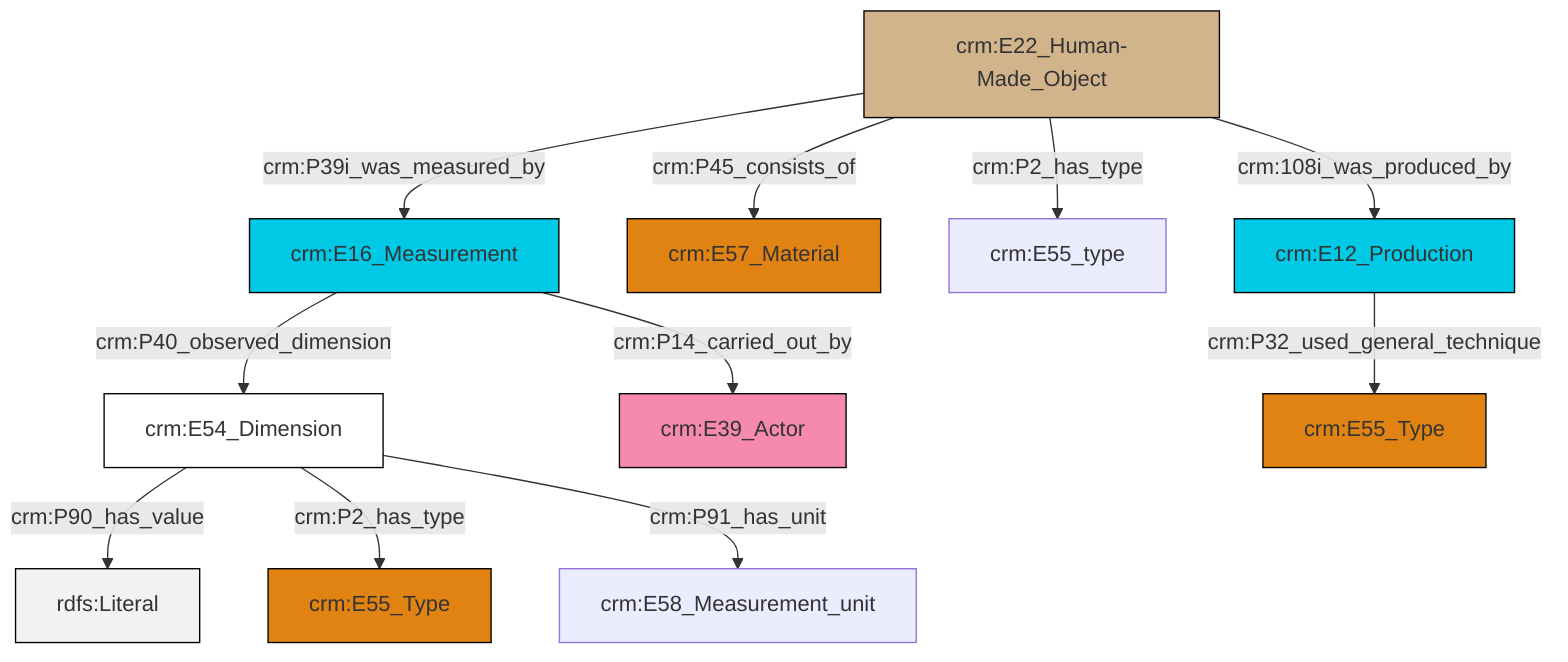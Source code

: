 graph TD
classDef Literal fill:#f2f2f2,stroke:#000000;
classDef CRM_Entity fill:#FFFFFF,stroke:#000000;
classDef Temporal_Entity fill:#00C9E6, stroke:#000000;
classDef Type fill:#E18312, stroke:#000000;
classDef Time-Span fill:#2C9C91, stroke:#000000;
classDef Appellation fill:#FFEB7F, stroke:#000000;
classDef Place fill:#008836, stroke:#000000;
classDef Persistent_Item fill:#B266B2, stroke:#000000;
classDef Conceptual_Object fill:#FFD700, stroke:#000000;
classDef Physical_Thing fill:#D2B48C, stroke:#000000;
classDef Actor fill:#f58aad, stroke:#000000;
classDef PC_Classes fill:#4ce600, stroke:#000000;
classDef Multi fill:#cccccc,stroke:#000000;

0["crm:E54_Dimension"]:::CRM_Entity -->|crm:P90_has_value| 1[rdfs:Literal]:::Literal
4["crm:E16_Measurement"]:::Temporal_Entity -->|crm:P14_carried_out_by| 2["crm:E39_Actor"]:::Actor
0["crm:E54_Dimension"]:::CRM_Entity -->|crm:P2_has_type| 8["crm:E55_Type"]:::Type
4["crm:E16_Measurement"]:::Temporal_Entity -->|crm:P40_observed_dimension| 0["crm:E54_Dimension"]:::CRM_Entity
10["crm:E22_Human-Made_Object"]:::Physical_Thing -->|crm:P45_consists_of| 11["crm:E57_Material"]:::Type
10["crm:E22_Human-Made_Object"]:::Physical_Thing -->|crm:P2_has_type| 13["crm:E55_type"]:::Default
0["crm:E54_Dimension"]:::CRM_Entity -->|crm:P91_has_unit| 14["crm:E58_Measurement_unit"]:::Default
15["crm:E12_Production"]:::Temporal_Entity -->|crm:P32_used_general_technique| 5["crm:E55_Type"]:::Type
10["crm:E22_Human-Made_Object"]:::Physical_Thing -->|crm:108i_was_produced_by| 15["crm:E12_Production"]:::Temporal_Entity
10["crm:E22_Human-Made_Object"]:::Physical_Thing -->|crm:P39i_was_measured_by| 4["crm:E16_Measurement"]:::Temporal_Entity